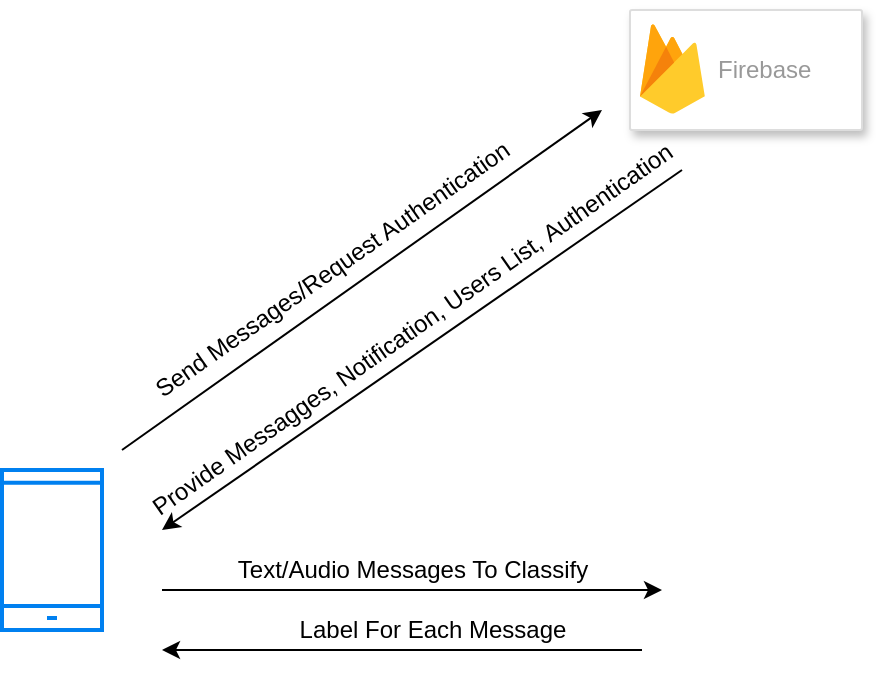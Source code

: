 <mxfile version="17.4.6" type="device"><diagram id="mbugeyhSS6JLrDS88ya_" name="Page-1"><mxGraphModel dx="948" dy="538" grid="1" gridSize="10" guides="1" tooltips="1" connect="1" arrows="1" fold="1" page="1" pageScale="1" pageWidth="827" pageHeight="1169" math="0" shadow="0"><root><mxCell id="0"/><mxCell id="1" parent="0"/><mxCell id="YK5UBIb--h5ATTy4V3mo-1" value="" style="html=1;verticalLabelPosition=bottom;align=center;labelBackgroundColor=#ffffff;verticalAlign=top;strokeWidth=2;strokeColor=#0080F0;shadow=0;dashed=0;shape=mxgraph.ios7.icons.smartphone;" vertex="1" parent="1"><mxGeometry x="160" y="310" width="50" height="80" as="geometry"/></mxCell><mxCell id="YK5UBIb--h5ATTy4V3mo-2" value="" style="shape=image;html=1;verticalAlign=top;verticalLabelPosition=bottom;labelBackgroundColor=#ffffff;imageAspect=0;aspect=fixed;image=https://cdn2.iconfinder.com/data/icons/boxicons-logos/24/bxl-heroku-128.png" vertex="1" parent="1"><mxGeometry x="492" y="340" width="80" height="80" as="geometry"/></mxCell><mxCell id="YK5UBIb--h5ATTy4V3mo-3" value="" style="strokeColor=#dddddd;shadow=1;strokeWidth=1;rounded=1;absoluteArcSize=1;arcSize=2;" vertex="1" parent="1"><mxGeometry x="474" y="80" width="116" height="60" as="geometry"/></mxCell><mxCell id="YK5UBIb--h5ATTy4V3mo-4" value="Firebase" style="sketch=0;dashed=0;connectable=0;html=1;fillColor=#5184F3;strokeColor=none;shape=mxgraph.gcp2.firebase;part=1;labelPosition=right;verticalLabelPosition=middle;align=left;verticalAlign=middle;spacingLeft=5;fontColor=#999999;fontSize=12;" vertex="1" parent="YK5UBIb--h5ATTy4V3mo-3"><mxGeometry width="32.4" height="45" relative="1" as="geometry"><mxPoint x="5" y="7" as="offset"/></mxGeometry></mxCell><mxCell id="YK5UBIb--h5ATTy4V3mo-5" value="" style="endArrow=classic;html=1;rounded=0;" edge="1" parent="1"><mxGeometry width="50" height="50" relative="1" as="geometry"><mxPoint x="220" y="300" as="sourcePoint"/><mxPoint x="460" y="130" as="targetPoint"/></mxGeometry></mxCell><mxCell id="YK5UBIb--h5ATTy4V3mo-6" value="Send Messages/Request Authentication" style="text;html=1;align=center;verticalAlign=middle;resizable=0;points=[];autosize=1;strokeColor=none;fillColor=none;rotation=325;" vertex="1" parent="1"><mxGeometry x="210" y="200" width="230" height="20" as="geometry"/></mxCell><mxCell id="YK5UBIb--h5ATTy4V3mo-7" value="" style="endArrow=classic;html=1;rounded=0;" edge="1" parent="1"><mxGeometry width="50" height="50" relative="1" as="geometry"><mxPoint x="500" y="160" as="sourcePoint"/><mxPoint x="240" y="340" as="targetPoint"/></mxGeometry></mxCell><mxCell id="YK5UBIb--h5ATTy4V3mo-8" value="Provide Messagges, Notification, Users List,&amp;nbsp;Authentication" style="text;html=1;align=center;verticalAlign=middle;resizable=0;points=[];autosize=1;strokeColor=none;fillColor=none;rotation=325;" vertex="1" parent="1"><mxGeometry x="200" y="230" width="330" height="20" as="geometry"/></mxCell><mxCell id="YK5UBIb--h5ATTy4V3mo-9" value="" style="endArrow=classic;html=1;rounded=0;" edge="1" parent="1"><mxGeometry width="50" height="50" relative="1" as="geometry"><mxPoint x="240" y="370" as="sourcePoint"/><mxPoint x="490" y="370" as="targetPoint"/></mxGeometry></mxCell><mxCell id="YK5UBIb--h5ATTy4V3mo-10" value="Text/Audio Messages To Classify" style="text;html=1;align=center;verticalAlign=middle;resizable=0;points=[];autosize=1;strokeColor=none;fillColor=none;" vertex="1" parent="1"><mxGeometry x="270" y="350" width="190" height="20" as="geometry"/></mxCell><mxCell id="YK5UBIb--h5ATTy4V3mo-11" value="" style="endArrow=classic;html=1;rounded=0;" edge="1" parent="1"><mxGeometry width="50" height="50" relative="1" as="geometry"><mxPoint x="480" y="400" as="sourcePoint"/><mxPoint x="240" y="400" as="targetPoint"/></mxGeometry></mxCell><mxCell id="YK5UBIb--h5ATTy4V3mo-12" value="Label For Each Message" style="text;html=1;align=center;verticalAlign=middle;resizable=0;points=[];autosize=1;strokeColor=none;fillColor=none;" vertex="1" parent="1"><mxGeometry x="300" y="380" width="150" height="20" as="geometry"/></mxCell></root></mxGraphModel></diagram></mxfile>